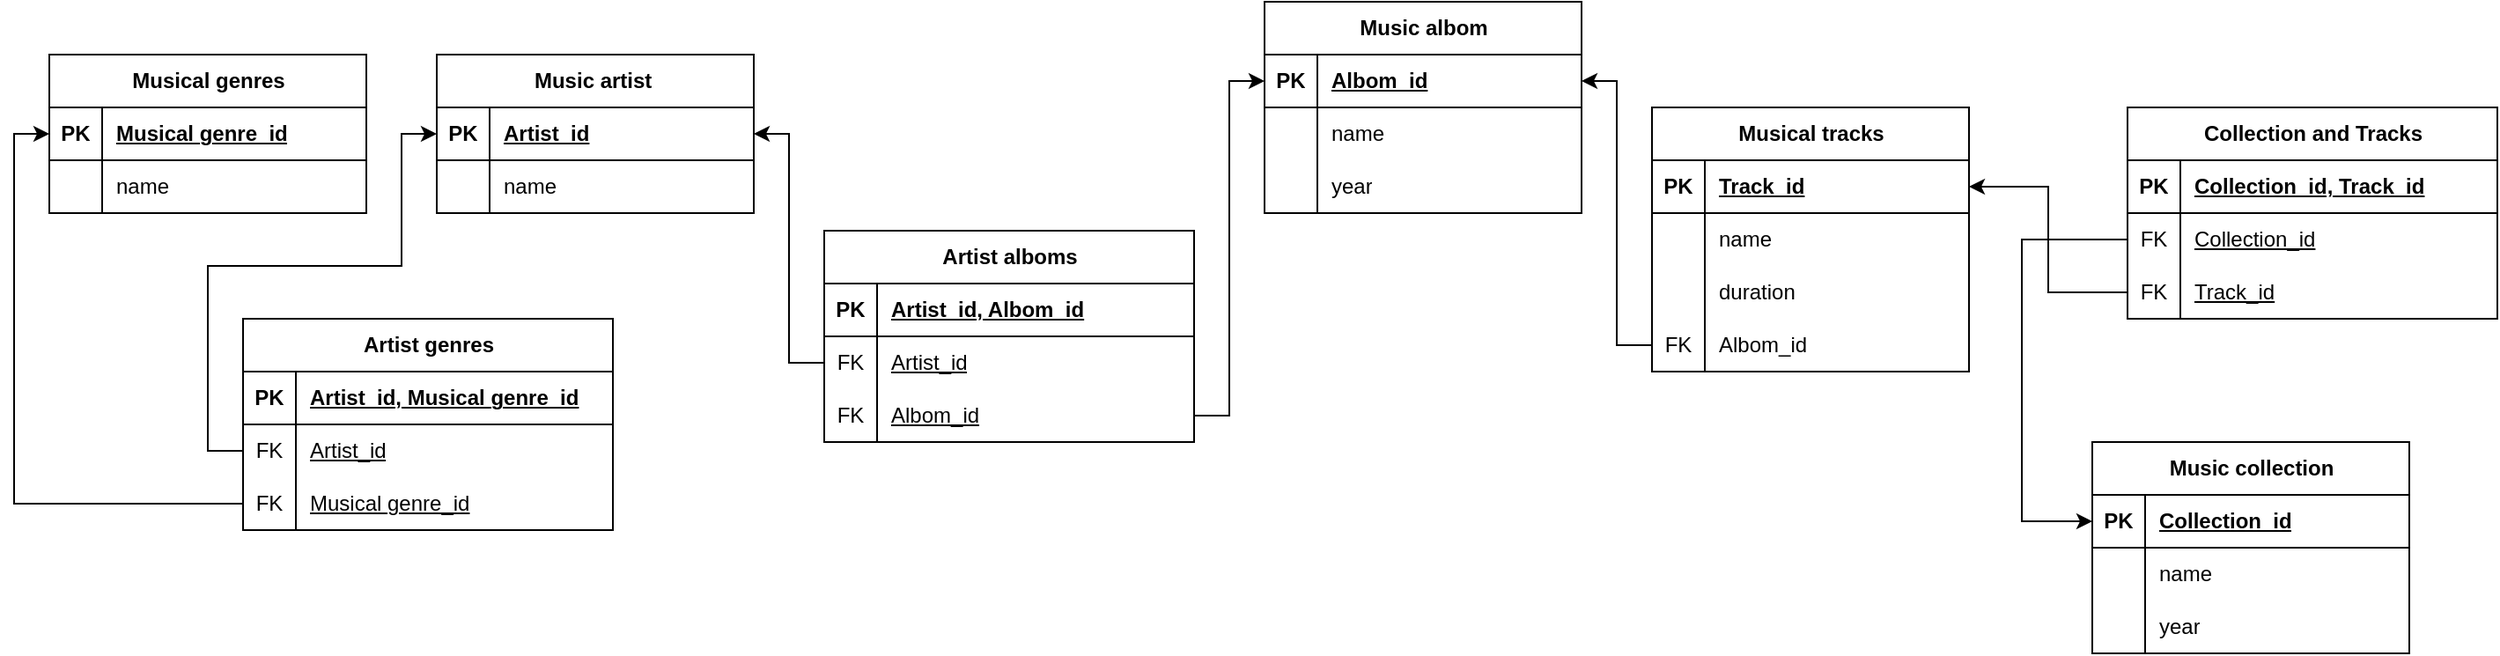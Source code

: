 <mxfile version="28.2.4">
  <diagram name="Страница — 1" id="J0CdkMX2eCWUGwWM1j7i">
    <mxGraphModel dx="1042" dy="516" grid="1" gridSize="10" guides="1" tooltips="1" connect="1" arrows="1" fold="1" page="1" pageScale="1" pageWidth="827" pageHeight="1169" math="0" shadow="0">
      <root>
        <mxCell id="0" />
        <mxCell id="1" parent="0" />
        <mxCell id="WMMz7BJQcc1M2ToLWuXn-1" value="Musical genres" style="shape=table;startSize=30;container=1;collapsible=1;childLayout=tableLayout;fixedRows=1;rowLines=0;fontStyle=1;align=center;resizeLast=1;html=1;" parent="1" vertex="1">
          <mxGeometry x="40" y="60" width="180" height="90" as="geometry" />
        </mxCell>
        <mxCell id="WMMz7BJQcc1M2ToLWuXn-2" value="" style="shape=tableRow;horizontal=0;startSize=0;swimlaneHead=0;swimlaneBody=0;fillColor=none;collapsible=0;dropTarget=0;points=[[0,0.5],[1,0.5]];portConstraint=eastwest;top=0;left=0;right=0;bottom=1;" parent="WMMz7BJQcc1M2ToLWuXn-1" vertex="1">
          <mxGeometry y="30" width="180" height="30" as="geometry" />
        </mxCell>
        <mxCell id="WMMz7BJQcc1M2ToLWuXn-3" value="PK" style="shape=partialRectangle;connectable=0;fillColor=none;top=0;left=0;bottom=0;right=0;fontStyle=1;overflow=hidden;whiteSpace=wrap;html=1;" parent="WMMz7BJQcc1M2ToLWuXn-2" vertex="1">
          <mxGeometry width="30" height="30" as="geometry">
            <mxRectangle width="30" height="30" as="alternateBounds" />
          </mxGeometry>
        </mxCell>
        <mxCell id="WMMz7BJQcc1M2ToLWuXn-4" value="Musical genre_id" style="shape=partialRectangle;connectable=0;fillColor=none;top=0;left=0;bottom=0;right=0;align=left;spacingLeft=6;fontStyle=5;overflow=hidden;whiteSpace=wrap;html=1;" parent="WMMz7BJQcc1M2ToLWuXn-2" vertex="1">
          <mxGeometry x="30" width="150" height="30" as="geometry">
            <mxRectangle width="150" height="30" as="alternateBounds" />
          </mxGeometry>
        </mxCell>
        <mxCell id="WMMz7BJQcc1M2ToLWuXn-5" value="" style="shape=tableRow;horizontal=0;startSize=0;swimlaneHead=0;swimlaneBody=0;fillColor=none;collapsible=0;dropTarget=0;points=[[0,0.5],[1,0.5]];portConstraint=eastwest;top=0;left=0;right=0;bottom=0;" parent="WMMz7BJQcc1M2ToLWuXn-1" vertex="1">
          <mxGeometry y="60" width="180" height="30" as="geometry" />
        </mxCell>
        <mxCell id="WMMz7BJQcc1M2ToLWuXn-6" value="" style="shape=partialRectangle;connectable=0;fillColor=none;top=0;left=0;bottom=0;right=0;editable=1;overflow=hidden;whiteSpace=wrap;html=1;" parent="WMMz7BJQcc1M2ToLWuXn-5" vertex="1">
          <mxGeometry width="30" height="30" as="geometry">
            <mxRectangle width="30" height="30" as="alternateBounds" />
          </mxGeometry>
        </mxCell>
        <mxCell id="WMMz7BJQcc1M2ToLWuXn-7" value="name" style="shape=partialRectangle;connectable=0;fillColor=none;top=0;left=0;bottom=0;right=0;align=left;spacingLeft=6;overflow=hidden;whiteSpace=wrap;html=1;" parent="WMMz7BJQcc1M2ToLWuXn-5" vertex="1">
          <mxGeometry x="30" width="150" height="30" as="geometry">
            <mxRectangle width="150" height="30" as="alternateBounds" />
          </mxGeometry>
        </mxCell>
        <mxCell id="WMMz7BJQcc1M2ToLWuXn-14" value="Music artist&amp;nbsp;" style="shape=table;startSize=30;container=1;collapsible=1;childLayout=tableLayout;fixedRows=1;rowLines=0;fontStyle=1;align=center;resizeLast=1;html=1;" parent="1" vertex="1">
          <mxGeometry x="260" y="60" width="180" height="90" as="geometry" />
        </mxCell>
        <mxCell id="WMMz7BJQcc1M2ToLWuXn-15" value="" style="shape=tableRow;horizontal=0;startSize=0;swimlaneHead=0;swimlaneBody=0;fillColor=none;collapsible=0;dropTarget=0;points=[[0,0.5],[1,0.5]];portConstraint=eastwest;top=0;left=0;right=0;bottom=1;" parent="WMMz7BJQcc1M2ToLWuXn-14" vertex="1">
          <mxGeometry y="30" width="180" height="30" as="geometry" />
        </mxCell>
        <mxCell id="WMMz7BJQcc1M2ToLWuXn-16" value="PK" style="shape=partialRectangle;connectable=0;fillColor=none;top=0;left=0;bottom=0;right=0;fontStyle=1;overflow=hidden;whiteSpace=wrap;html=1;" parent="WMMz7BJQcc1M2ToLWuXn-15" vertex="1">
          <mxGeometry width="30" height="30" as="geometry">
            <mxRectangle width="30" height="30" as="alternateBounds" />
          </mxGeometry>
        </mxCell>
        <mxCell id="WMMz7BJQcc1M2ToLWuXn-17" value="Artist_id" style="shape=partialRectangle;connectable=0;fillColor=none;top=0;left=0;bottom=0;right=0;align=left;spacingLeft=6;fontStyle=5;overflow=hidden;whiteSpace=wrap;html=1;" parent="WMMz7BJQcc1M2ToLWuXn-15" vertex="1">
          <mxGeometry x="30" width="150" height="30" as="geometry">
            <mxRectangle width="150" height="30" as="alternateBounds" />
          </mxGeometry>
        </mxCell>
        <mxCell id="WMMz7BJQcc1M2ToLWuXn-18" value="" style="shape=tableRow;horizontal=0;startSize=0;swimlaneHead=0;swimlaneBody=0;fillColor=none;collapsible=0;dropTarget=0;points=[[0,0.5],[1,0.5]];portConstraint=eastwest;top=0;left=0;right=0;bottom=0;" parent="WMMz7BJQcc1M2ToLWuXn-14" vertex="1">
          <mxGeometry y="60" width="180" height="30" as="geometry" />
        </mxCell>
        <mxCell id="WMMz7BJQcc1M2ToLWuXn-19" value="" style="shape=partialRectangle;connectable=0;fillColor=none;top=0;left=0;bottom=0;right=0;editable=1;overflow=hidden;whiteSpace=wrap;html=1;" parent="WMMz7BJQcc1M2ToLWuXn-18" vertex="1">
          <mxGeometry width="30" height="30" as="geometry">
            <mxRectangle width="30" height="30" as="alternateBounds" />
          </mxGeometry>
        </mxCell>
        <mxCell id="WMMz7BJQcc1M2ToLWuXn-20" value="name" style="shape=partialRectangle;connectable=0;fillColor=none;top=0;left=0;bottom=0;right=0;align=left;spacingLeft=6;overflow=hidden;whiteSpace=wrap;html=1;" parent="WMMz7BJQcc1M2ToLWuXn-18" vertex="1">
          <mxGeometry x="30" width="150" height="30" as="geometry">
            <mxRectangle width="150" height="30" as="alternateBounds" />
          </mxGeometry>
        </mxCell>
        <mxCell id="WMMz7BJQcc1M2ToLWuXn-45" value="Music albom" style="shape=table;startSize=30;container=1;collapsible=1;childLayout=tableLayout;fixedRows=1;rowLines=0;fontStyle=1;align=center;resizeLast=1;html=1;" parent="1" vertex="1">
          <mxGeometry x="730" y="30" width="180" height="120" as="geometry" />
        </mxCell>
        <mxCell id="WMMz7BJQcc1M2ToLWuXn-46" value="" style="shape=tableRow;horizontal=0;startSize=0;swimlaneHead=0;swimlaneBody=0;fillColor=none;collapsible=0;dropTarget=0;points=[[0,0.5],[1,0.5]];portConstraint=eastwest;top=0;left=0;right=0;bottom=1;" parent="WMMz7BJQcc1M2ToLWuXn-45" vertex="1">
          <mxGeometry y="30" width="180" height="30" as="geometry" />
        </mxCell>
        <mxCell id="WMMz7BJQcc1M2ToLWuXn-47" value="PK" style="shape=partialRectangle;connectable=0;fillColor=none;top=0;left=0;bottom=0;right=0;fontStyle=1;overflow=hidden;whiteSpace=wrap;html=1;" parent="WMMz7BJQcc1M2ToLWuXn-46" vertex="1">
          <mxGeometry width="30" height="30" as="geometry">
            <mxRectangle width="30" height="30" as="alternateBounds" />
          </mxGeometry>
        </mxCell>
        <mxCell id="WMMz7BJQcc1M2ToLWuXn-48" value="Albom_id" style="shape=partialRectangle;connectable=0;fillColor=none;top=0;left=0;bottom=0;right=0;align=left;spacingLeft=6;fontStyle=5;overflow=hidden;whiteSpace=wrap;html=1;" parent="WMMz7BJQcc1M2ToLWuXn-46" vertex="1">
          <mxGeometry x="30" width="150" height="30" as="geometry">
            <mxRectangle width="150" height="30" as="alternateBounds" />
          </mxGeometry>
        </mxCell>
        <mxCell id="WMMz7BJQcc1M2ToLWuXn-49" value="" style="shape=tableRow;horizontal=0;startSize=0;swimlaneHead=0;swimlaneBody=0;fillColor=none;collapsible=0;dropTarget=0;points=[[0,0.5],[1,0.5]];portConstraint=eastwest;top=0;left=0;right=0;bottom=0;" parent="WMMz7BJQcc1M2ToLWuXn-45" vertex="1">
          <mxGeometry y="60" width="180" height="30" as="geometry" />
        </mxCell>
        <mxCell id="WMMz7BJQcc1M2ToLWuXn-50" value="" style="shape=partialRectangle;connectable=0;fillColor=none;top=0;left=0;bottom=0;right=0;editable=1;overflow=hidden;whiteSpace=wrap;html=1;" parent="WMMz7BJQcc1M2ToLWuXn-49" vertex="1">
          <mxGeometry width="30" height="30" as="geometry">
            <mxRectangle width="30" height="30" as="alternateBounds" />
          </mxGeometry>
        </mxCell>
        <mxCell id="WMMz7BJQcc1M2ToLWuXn-51" value="name" style="shape=partialRectangle;connectable=0;fillColor=none;top=0;left=0;bottom=0;right=0;align=left;spacingLeft=6;overflow=hidden;whiteSpace=wrap;html=1;" parent="WMMz7BJQcc1M2ToLWuXn-49" vertex="1">
          <mxGeometry x="30" width="150" height="30" as="geometry">
            <mxRectangle width="150" height="30" as="alternateBounds" />
          </mxGeometry>
        </mxCell>
        <mxCell id="WMMz7BJQcc1M2ToLWuXn-52" value="" style="shape=tableRow;horizontal=0;startSize=0;swimlaneHead=0;swimlaneBody=0;fillColor=none;collapsible=0;dropTarget=0;points=[[0,0.5],[1,0.5]];portConstraint=eastwest;top=0;left=0;right=0;bottom=0;" parent="WMMz7BJQcc1M2ToLWuXn-45" vertex="1">
          <mxGeometry y="90" width="180" height="30" as="geometry" />
        </mxCell>
        <mxCell id="WMMz7BJQcc1M2ToLWuXn-53" value="" style="shape=partialRectangle;connectable=0;fillColor=none;top=0;left=0;bottom=0;right=0;editable=1;overflow=hidden;whiteSpace=wrap;html=1;" parent="WMMz7BJQcc1M2ToLWuXn-52" vertex="1">
          <mxGeometry width="30" height="30" as="geometry">
            <mxRectangle width="30" height="30" as="alternateBounds" />
          </mxGeometry>
        </mxCell>
        <mxCell id="WMMz7BJQcc1M2ToLWuXn-54" value="year" style="shape=partialRectangle;connectable=0;fillColor=none;top=0;left=0;bottom=0;right=0;align=left;spacingLeft=6;overflow=hidden;whiteSpace=wrap;html=1;" parent="WMMz7BJQcc1M2ToLWuXn-52" vertex="1">
          <mxGeometry x="30" width="150" height="30" as="geometry">
            <mxRectangle width="150" height="30" as="alternateBounds" />
          </mxGeometry>
        </mxCell>
        <mxCell id="WMMz7BJQcc1M2ToLWuXn-61" value="Musical tracks" style="shape=table;startSize=30;container=1;collapsible=1;childLayout=tableLayout;fixedRows=1;rowLines=0;fontStyle=1;align=center;resizeLast=1;html=1;" parent="1" vertex="1">
          <mxGeometry x="950" y="90" width="180" height="150" as="geometry" />
        </mxCell>
        <mxCell id="WMMz7BJQcc1M2ToLWuXn-62" value="" style="shape=tableRow;horizontal=0;startSize=0;swimlaneHead=0;swimlaneBody=0;fillColor=none;collapsible=0;dropTarget=0;points=[[0,0.5],[1,0.5]];portConstraint=eastwest;top=0;left=0;right=0;bottom=1;" parent="WMMz7BJQcc1M2ToLWuXn-61" vertex="1">
          <mxGeometry y="30" width="180" height="30" as="geometry" />
        </mxCell>
        <mxCell id="WMMz7BJQcc1M2ToLWuXn-63" value="PK" style="shape=partialRectangle;connectable=0;fillColor=none;top=0;left=0;bottom=0;right=0;fontStyle=1;overflow=hidden;whiteSpace=wrap;html=1;" parent="WMMz7BJQcc1M2ToLWuXn-62" vertex="1">
          <mxGeometry width="30" height="30" as="geometry">
            <mxRectangle width="30" height="30" as="alternateBounds" />
          </mxGeometry>
        </mxCell>
        <mxCell id="WMMz7BJQcc1M2ToLWuXn-64" value="Track_id" style="shape=partialRectangle;connectable=0;fillColor=none;top=0;left=0;bottom=0;right=0;align=left;spacingLeft=6;fontStyle=5;overflow=hidden;whiteSpace=wrap;html=1;" parent="WMMz7BJQcc1M2ToLWuXn-62" vertex="1">
          <mxGeometry x="30" width="150" height="30" as="geometry">
            <mxRectangle width="150" height="30" as="alternateBounds" />
          </mxGeometry>
        </mxCell>
        <mxCell id="WMMz7BJQcc1M2ToLWuXn-65" value="" style="shape=tableRow;horizontal=0;startSize=0;swimlaneHead=0;swimlaneBody=0;fillColor=none;collapsible=0;dropTarget=0;points=[[0,0.5],[1,0.5]];portConstraint=eastwest;top=0;left=0;right=0;bottom=0;" parent="WMMz7BJQcc1M2ToLWuXn-61" vertex="1">
          <mxGeometry y="60" width="180" height="30" as="geometry" />
        </mxCell>
        <mxCell id="WMMz7BJQcc1M2ToLWuXn-66" value="" style="shape=partialRectangle;connectable=0;fillColor=none;top=0;left=0;bottom=0;right=0;editable=1;overflow=hidden;whiteSpace=wrap;html=1;" parent="WMMz7BJQcc1M2ToLWuXn-65" vertex="1">
          <mxGeometry width="30" height="30" as="geometry">
            <mxRectangle width="30" height="30" as="alternateBounds" />
          </mxGeometry>
        </mxCell>
        <mxCell id="WMMz7BJQcc1M2ToLWuXn-67" value="name" style="shape=partialRectangle;connectable=0;fillColor=none;top=0;left=0;bottom=0;right=0;align=left;spacingLeft=6;overflow=hidden;whiteSpace=wrap;html=1;" parent="WMMz7BJQcc1M2ToLWuXn-65" vertex="1">
          <mxGeometry x="30" width="150" height="30" as="geometry">
            <mxRectangle width="150" height="30" as="alternateBounds" />
          </mxGeometry>
        </mxCell>
        <mxCell id="WMMz7BJQcc1M2ToLWuXn-68" value="" style="shape=tableRow;horizontal=0;startSize=0;swimlaneHead=0;swimlaneBody=0;fillColor=none;collapsible=0;dropTarget=0;points=[[0,0.5],[1,0.5]];portConstraint=eastwest;top=0;left=0;right=0;bottom=0;" parent="WMMz7BJQcc1M2ToLWuXn-61" vertex="1">
          <mxGeometry y="90" width="180" height="30" as="geometry" />
        </mxCell>
        <mxCell id="WMMz7BJQcc1M2ToLWuXn-69" value="" style="shape=partialRectangle;connectable=0;fillColor=none;top=0;left=0;bottom=0;right=0;editable=1;overflow=hidden;whiteSpace=wrap;html=1;" parent="WMMz7BJQcc1M2ToLWuXn-68" vertex="1">
          <mxGeometry width="30" height="30" as="geometry">
            <mxRectangle width="30" height="30" as="alternateBounds" />
          </mxGeometry>
        </mxCell>
        <mxCell id="WMMz7BJQcc1M2ToLWuXn-70" value="duration" style="shape=partialRectangle;connectable=0;fillColor=none;top=0;left=0;bottom=0;right=0;align=left;spacingLeft=6;overflow=hidden;whiteSpace=wrap;html=1;" parent="WMMz7BJQcc1M2ToLWuXn-68" vertex="1">
          <mxGeometry x="30" width="150" height="30" as="geometry">
            <mxRectangle width="150" height="30" as="alternateBounds" />
          </mxGeometry>
        </mxCell>
        <mxCell id="WMMz7BJQcc1M2ToLWuXn-71" value="" style="shape=tableRow;horizontal=0;startSize=0;swimlaneHead=0;swimlaneBody=0;fillColor=none;collapsible=0;dropTarget=0;points=[[0,0.5],[1,0.5]];portConstraint=eastwest;top=0;left=0;right=0;bottom=0;" parent="WMMz7BJQcc1M2ToLWuXn-61" vertex="1">
          <mxGeometry y="120" width="180" height="30" as="geometry" />
        </mxCell>
        <mxCell id="WMMz7BJQcc1M2ToLWuXn-72" value="FK" style="shape=partialRectangle;connectable=0;fillColor=none;top=0;left=0;bottom=0;right=0;editable=1;overflow=hidden;whiteSpace=wrap;html=1;" parent="WMMz7BJQcc1M2ToLWuXn-71" vertex="1">
          <mxGeometry width="30" height="30" as="geometry">
            <mxRectangle width="30" height="30" as="alternateBounds" />
          </mxGeometry>
        </mxCell>
        <mxCell id="WMMz7BJQcc1M2ToLWuXn-73" value="Albom_id" style="shape=partialRectangle;connectable=0;fillColor=none;top=0;left=0;bottom=0;right=0;align=left;spacingLeft=6;overflow=hidden;whiteSpace=wrap;html=1;" parent="WMMz7BJQcc1M2ToLWuXn-71" vertex="1">
          <mxGeometry x="30" width="150" height="30" as="geometry">
            <mxRectangle width="150" height="30" as="alternateBounds" />
          </mxGeometry>
        </mxCell>
        <mxCell id="WMMz7BJQcc1M2ToLWuXn-83" style="edgeStyle=orthogonalEdgeStyle;rounded=0;orthogonalLoop=1;jettySize=auto;html=1;exitX=0;exitY=0.5;exitDx=0;exitDy=0;entryX=1;entryY=0.5;entryDx=0;entryDy=0;" parent="1" source="WMMz7BJQcc1M2ToLWuXn-71" target="WMMz7BJQcc1M2ToLWuXn-46" edge="1">
          <mxGeometry relative="1" as="geometry" />
        </mxCell>
        <mxCell id="YCP1k9s5EYzGkZHAqQqY-1" value="Music collection" style="shape=table;startSize=30;container=1;collapsible=1;childLayout=tableLayout;fixedRows=1;rowLines=0;fontStyle=1;align=center;resizeLast=1;html=1;" parent="1" vertex="1">
          <mxGeometry x="1200" y="280" width="180" height="120" as="geometry">
            <mxRectangle x="480" y="300" width="130" height="30" as="alternateBounds" />
          </mxGeometry>
        </mxCell>
        <mxCell id="YCP1k9s5EYzGkZHAqQqY-2" value="" style="shape=tableRow;horizontal=0;startSize=0;swimlaneHead=0;swimlaneBody=0;fillColor=none;collapsible=0;dropTarget=0;points=[[0,0.5],[1,0.5]];portConstraint=eastwest;top=0;left=0;right=0;bottom=1;" parent="YCP1k9s5EYzGkZHAqQqY-1" vertex="1">
          <mxGeometry y="30" width="180" height="30" as="geometry" />
        </mxCell>
        <mxCell id="YCP1k9s5EYzGkZHAqQqY-3" value="PK" style="shape=partialRectangle;connectable=0;fillColor=none;top=0;left=0;bottom=0;right=0;fontStyle=1;overflow=hidden;whiteSpace=wrap;html=1;" parent="YCP1k9s5EYzGkZHAqQqY-2" vertex="1">
          <mxGeometry width="30" height="30" as="geometry">
            <mxRectangle width="30" height="30" as="alternateBounds" />
          </mxGeometry>
        </mxCell>
        <mxCell id="YCP1k9s5EYzGkZHAqQqY-4" value="Collection_id" style="shape=partialRectangle;connectable=0;fillColor=none;top=0;left=0;bottom=0;right=0;align=left;spacingLeft=6;fontStyle=5;overflow=hidden;whiteSpace=wrap;html=1;" parent="YCP1k9s5EYzGkZHAqQqY-2" vertex="1">
          <mxGeometry x="30" width="150" height="30" as="geometry">
            <mxRectangle width="150" height="30" as="alternateBounds" />
          </mxGeometry>
        </mxCell>
        <mxCell id="YCP1k9s5EYzGkZHAqQqY-5" value="" style="shape=tableRow;horizontal=0;startSize=0;swimlaneHead=0;swimlaneBody=0;fillColor=none;collapsible=0;dropTarget=0;points=[[0,0.5],[1,0.5]];portConstraint=eastwest;top=0;left=0;right=0;bottom=0;" parent="YCP1k9s5EYzGkZHAqQqY-1" vertex="1">
          <mxGeometry y="60" width="180" height="30" as="geometry" />
        </mxCell>
        <mxCell id="YCP1k9s5EYzGkZHAqQqY-6" value="" style="shape=partialRectangle;connectable=0;fillColor=none;top=0;left=0;bottom=0;right=0;editable=1;overflow=hidden;whiteSpace=wrap;html=1;" parent="YCP1k9s5EYzGkZHAqQqY-5" vertex="1">
          <mxGeometry width="30" height="30" as="geometry">
            <mxRectangle width="30" height="30" as="alternateBounds" />
          </mxGeometry>
        </mxCell>
        <mxCell id="YCP1k9s5EYzGkZHAqQqY-7" value="name" style="shape=partialRectangle;connectable=0;fillColor=none;top=0;left=0;bottom=0;right=0;align=left;spacingLeft=6;overflow=hidden;whiteSpace=wrap;html=1;" parent="YCP1k9s5EYzGkZHAqQqY-5" vertex="1">
          <mxGeometry x="30" width="150" height="30" as="geometry">
            <mxRectangle width="150" height="30" as="alternateBounds" />
          </mxGeometry>
        </mxCell>
        <mxCell id="YCP1k9s5EYzGkZHAqQqY-8" value="" style="shape=tableRow;horizontal=0;startSize=0;swimlaneHead=0;swimlaneBody=0;fillColor=none;collapsible=0;dropTarget=0;points=[[0,0.5],[1,0.5]];portConstraint=eastwest;top=0;left=0;right=0;bottom=0;" parent="YCP1k9s5EYzGkZHAqQqY-1" vertex="1">
          <mxGeometry y="90" width="180" height="30" as="geometry" />
        </mxCell>
        <mxCell id="YCP1k9s5EYzGkZHAqQqY-9" value="" style="shape=partialRectangle;connectable=0;fillColor=none;top=0;left=0;bottom=0;right=0;editable=1;overflow=hidden;whiteSpace=wrap;html=1;" parent="YCP1k9s5EYzGkZHAqQqY-8" vertex="1">
          <mxGeometry width="30" height="30" as="geometry">
            <mxRectangle width="30" height="30" as="alternateBounds" />
          </mxGeometry>
        </mxCell>
        <mxCell id="YCP1k9s5EYzGkZHAqQqY-10" value="year" style="shape=partialRectangle;connectable=0;fillColor=none;top=0;left=0;bottom=0;right=0;align=left;spacingLeft=6;overflow=hidden;whiteSpace=wrap;html=1;" parent="YCP1k9s5EYzGkZHAqQqY-8" vertex="1">
          <mxGeometry x="30" width="150" height="30" as="geometry">
            <mxRectangle width="150" height="30" as="alternateBounds" />
          </mxGeometry>
        </mxCell>
        <mxCell id="YCP1k9s5EYzGkZHAqQqY-27" value="Artist genres" style="shape=table;startSize=30;container=1;collapsible=1;childLayout=tableLayout;fixedRows=1;rowLines=0;fontStyle=1;align=center;resizeLast=1;html=1;" parent="1" vertex="1">
          <mxGeometry x="150" y="210" width="210" height="120" as="geometry" />
        </mxCell>
        <mxCell id="YCP1k9s5EYzGkZHAqQqY-28" value="" style="shape=tableRow;horizontal=0;startSize=0;swimlaneHead=0;swimlaneBody=0;fillColor=none;collapsible=0;dropTarget=0;points=[[0,0.5],[1,0.5]];portConstraint=eastwest;top=0;left=0;right=0;bottom=1;" parent="YCP1k9s5EYzGkZHAqQqY-27" vertex="1">
          <mxGeometry y="30" width="210" height="30" as="geometry" />
        </mxCell>
        <mxCell id="YCP1k9s5EYzGkZHAqQqY-29" value="PK" style="shape=partialRectangle;connectable=0;fillColor=none;top=0;left=0;bottom=0;right=0;fontStyle=1;overflow=hidden;whiteSpace=wrap;html=1;" parent="YCP1k9s5EYzGkZHAqQqY-28" vertex="1">
          <mxGeometry width="30" height="30" as="geometry">
            <mxRectangle width="30" height="30" as="alternateBounds" />
          </mxGeometry>
        </mxCell>
        <mxCell id="YCP1k9s5EYzGkZHAqQqY-30" value="Artist_id, Musical genre_id" style="shape=partialRectangle;connectable=0;fillColor=none;top=0;left=0;bottom=0;right=0;align=left;spacingLeft=6;fontStyle=5;overflow=hidden;whiteSpace=wrap;html=1;" parent="YCP1k9s5EYzGkZHAqQqY-28" vertex="1">
          <mxGeometry x="30" width="180" height="30" as="geometry">
            <mxRectangle width="180" height="30" as="alternateBounds" />
          </mxGeometry>
        </mxCell>
        <mxCell id="YCP1k9s5EYzGkZHAqQqY-31" value="" style="shape=tableRow;horizontal=0;startSize=0;swimlaneHead=0;swimlaneBody=0;fillColor=none;collapsible=0;dropTarget=0;points=[[0,0.5],[1,0.5]];portConstraint=eastwest;top=0;left=0;right=0;bottom=0;" parent="YCP1k9s5EYzGkZHAqQqY-27" vertex="1">
          <mxGeometry y="60" width="210" height="30" as="geometry" />
        </mxCell>
        <mxCell id="YCP1k9s5EYzGkZHAqQqY-32" value="FK" style="shape=partialRectangle;connectable=0;fillColor=none;top=0;left=0;bottom=0;right=0;editable=1;overflow=hidden;whiteSpace=wrap;html=1;" parent="YCP1k9s5EYzGkZHAqQqY-31" vertex="1">
          <mxGeometry width="30" height="30" as="geometry">
            <mxRectangle width="30" height="30" as="alternateBounds" />
          </mxGeometry>
        </mxCell>
        <mxCell id="YCP1k9s5EYzGkZHAqQqY-33" value="&lt;span style=&quot;text-decoration-line: underline;&quot;&gt;Artist_id&lt;/span&gt;" style="shape=partialRectangle;connectable=0;fillColor=none;top=0;left=0;bottom=0;right=0;align=left;spacingLeft=6;overflow=hidden;whiteSpace=wrap;html=1;" parent="YCP1k9s5EYzGkZHAqQqY-31" vertex="1">
          <mxGeometry x="30" width="180" height="30" as="geometry">
            <mxRectangle width="180" height="30" as="alternateBounds" />
          </mxGeometry>
        </mxCell>
        <mxCell id="YCP1k9s5EYzGkZHAqQqY-34" style="shape=tableRow;horizontal=0;startSize=0;swimlaneHead=0;swimlaneBody=0;fillColor=none;collapsible=0;dropTarget=0;points=[[0,0.5],[1,0.5]];portConstraint=eastwest;top=0;left=0;right=0;bottom=0;" parent="YCP1k9s5EYzGkZHAqQqY-27" vertex="1">
          <mxGeometry y="90" width="210" height="30" as="geometry" />
        </mxCell>
        <mxCell id="YCP1k9s5EYzGkZHAqQqY-35" value="FK" style="shape=partialRectangle;connectable=0;fillColor=none;top=0;left=0;bottom=0;right=0;editable=1;overflow=hidden;whiteSpace=wrap;html=1;" parent="YCP1k9s5EYzGkZHAqQqY-34" vertex="1">
          <mxGeometry width="30" height="30" as="geometry">
            <mxRectangle width="30" height="30" as="alternateBounds" />
          </mxGeometry>
        </mxCell>
        <mxCell id="YCP1k9s5EYzGkZHAqQqY-36" value="&lt;span style=&quot;text-decoration-line: underline;&quot;&gt;Musical genre_id&lt;/span&gt;" style="shape=partialRectangle;connectable=0;fillColor=none;top=0;left=0;bottom=0;right=0;align=left;spacingLeft=6;overflow=hidden;whiteSpace=wrap;html=1;" parent="YCP1k9s5EYzGkZHAqQqY-34" vertex="1">
          <mxGeometry x="30" width="180" height="30" as="geometry">
            <mxRectangle width="180" height="30" as="alternateBounds" />
          </mxGeometry>
        </mxCell>
        <mxCell id="YCP1k9s5EYzGkZHAqQqY-39" style="edgeStyle=orthogonalEdgeStyle;rounded=0;orthogonalLoop=1;jettySize=auto;html=1;exitX=0;exitY=0.5;exitDx=0;exitDy=0;entryX=0;entryY=0.5;entryDx=0;entryDy=0;" parent="1" source="YCP1k9s5EYzGkZHAqQqY-31" target="WMMz7BJQcc1M2ToLWuXn-15" edge="1">
          <mxGeometry relative="1" as="geometry">
            <Array as="points">
              <mxPoint x="130" y="285" />
              <mxPoint x="130" y="180" />
              <mxPoint x="240" y="180" />
              <mxPoint x="240" y="105" />
            </Array>
          </mxGeometry>
        </mxCell>
        <mxCell id="YCP1k9s5EYzGkZHAqQqY-40" style="edgeStyle=orthogonalEdgeStyle;rounded=0;orthogonalLoop=1;jettySize=auto;html=1;exitX=0;exitY=0.5;exitDx=0;exitDy=0;entryX=0;entryY=0.5;entryDx=0;entryDy=0;" parent="1" source="YCP1k9s5EYzGkZHAqQqY-34" target="WMMz7BJQcc1M2ToLWuXn-2" edge="1">
          <mxGeometry relative="1" as="geometry" />
        </mxCell>
        <mxCell id="YCP1k9s5EYzGkZHAqQqY-42" value="Artist alboms" style="shape=table;startSize=30;container=1;collapsible=1;childLayout=tableLayout;fixedRows=1;rowLines=0;fontStyle=1;align=center;resizeLast=1;html=1;" parent="1" vertex="1">
          <mxGeometry x="480" y="160" width="210" height="120" as="geometry" />
        </mxCell>
        <mxCell id="YCP1k9s5EYzGkZHAqQqY-43" value="" style="shape=tableRow;horizontal=0;startSize=0;swimlaneHead=0;swimlaneBody=0;fillColor=none;collapsible=0;dropTarget=0;points=[[0,0.5],[1,0.5]];portConstraint=eastwest;top=0;left=0;right=0;bottom=1;" parent="YCP1k9s5EYzGkZHAqQqY-42" vertex="1">
          <mxGeometry y="30" width="210" height="30" as="geometry" />
        </mxCell>
        <mxCell id="YCP1k9s5EYzGkZHAqQqY-44" value="PK" style="shape=partialRectangle;connectable=0;fillColor=none;top=0;left=0;bottom=0;right=0;fontStyle=1;overflow=hidden;whiteSpace=wrap;html=1;" parent="YCP1k9s5EYzGkZHAqQqY-43" vertex="1">
          <mxGeometry width="30" height="30" as="geometry">
            <mxRectangle width="30" height="30" as="alternateBounds" />
          </mxGeometry>
        </mxCell>
        <mxCell id="YCP1k9s5EYzGkZHAqQqY-45" value="Artist_id, Albom_id" style="shape=partialRectangle;connectable=0;fillColor=none;top=0;left=0;bottom=0;right=0;align=left;spacingLeft=6;fontStyle=5;overflow=hidden;whiteSpace=wrap;html=1;" parent="YCP1k9s5EYzGkZHAqQqY-43" vertex="1">
          <mxGeometry x="30" width="180" height="30" as="geometry">
            <mxRectangle width="180" height="30" as="alternateBounds" />
          </mxGeometry>
        </mxCell>
        <mxCell id="YCP1k9s5EYzGkZHAqQqY-46" value="" style="shape=tableRow;horizontal=0;startSize=0;swimlaneHead=0;swimlaneBody=0;fillColor=none;collapsible=0;dropTarget=0;points=[[0,0.5],[1,0.5]];portConstraint=eastwest;top=0;left=0;right=0;bottom=0;" parent="YCP1k9s5EYzGkZHAqQqY-42" vertex="1">
          <mxGeometry y="60" width="210" height="30" as="geometry" />
        </mxCell>
        <mxCell id="YCP1k9s5EYzGkZHAqQqY-47" value="FK" style="shape=partialRectangle;connectable=0;fillColor=none;top=0;left=0;bottom=0;right=0;editable=1;overflow=hidden;whiteSpace=wrap;html=1;" parent="YCP1k9s5EYzGkZHAqQqY-46" vertex="1">
          <mxGeometry width="30" height="30" as="geometry">
            <mxRectangle width="30" height="30" as="alternateBounds" />
          </mxGeometry>
        </mxCell>
        <mxCell id="YCP1k9s5EYzGkZHAqQqY-48" value="&lt;span style=&quot;text-decoration-line: underline;&quot;&gt;Artist_id&lt;/span&gt;" style="shape=partialRectangle;connectable=0;fillColor=none;top=0;left=0;bottom=0;right=0;align=left;spacingLeft=6;overflow=hidden;whiteSpace=wrap;html=1;" parent="YCP1k9s5EYzGkZHAqQqY-46" vertex="1">
          <mxGeometry x="30" width="180" height="30" as="geometry">
            <mxRectangle width="180" height="30" as="alternateBounds" />
          </mxGeometry>
        </mxCell>
        <mxCell id="YCP1k9s5EYzGkZHAqQqY-49" style="shape=tableRow;horizontal=0;startSize=0;swimlaneHead=0;swimlaneBody=0;fillColor=none;collapsible=0;dropTarget=0;points=[[0,0.5],[1,0.5]];portConstraint=eastwest;top=0;left=0;right=0;bottom=0;" parent="YCP1k9s5EYzGkZHAqQqY-42" vertex="1">
          <mxGeometry y="90" width="210" height="30" as="geometry" />
        </mxCell>
        <mxCell id="YCP1k9s5EYzGkZHAqQqY-50" value="FK" style="shape=partialRectangle;connectable=0;fillColor=none;top=0;left=0;bottom=0;right=0;editable=1;overflow=hidden;whiteSpace=wrap;html=1;" parent="YCP1k9s5EYzGkZHAqQqY-49" vertex="1">
          <mxGeometry width="30" height="30" as="geometry">
            <mxRectangle width="30" height="30" as="alternateBounds" />
          </mxGeometry>
        </mxCell>
        <mxCell id="YCP1k9s5EYzGkZHAqQqY-51" value="&lt;span style=&quot;text-decoration-line: underline;&quot;&gt;Albom_id&lt;/span&gt;" style="shape=partialRectangle;connectable=0;fillColor=none;top=0;left=0;bottom=0;right=0;align=left;spacingLeft=6;overflow=hidden;whiteSpace=wrap;html=1;" parent="YCP1k9s5EYzGkZHAqQqY-49" vertex="1">
          <mxGeometry x="30" width="180" height="30" as="geometry">
            <mxRectangle width="180" height="30" as="alternateBounds" />
          </mxGeometry>
        </mxCell>
        <mxCell id="YCP1k9s5EYzGkZHAqQqY-52" style="edgeStyle=orthogonalEdgeStyle;rounded=0;orthogonalLoop=1;jettySize=auto;html=1;exitX=0;exitY=0.5;exitDx=0;exitDy=0;entryX=1;entryY=0.5;entryDx=0;entryDy=0;" parent="1" source="YCP1k9s5EYzGkZHAqQqY-46" target="WMMz7BJQcc1M2ToLWuXn-15" edge="1">
          <mxGeometry relative="1" as="geometry" />
        </mxCell>
        <mxCell id="YCP1k9s5EYzGkZHAqQqY-53" style="edgeStyle=orthogonalEdgeStyle;rounded=0;orthogonalLoop=1;jettySize=auto;html=1;exitX=0;exitY=0.5;exitDx=0;exitDy=0;entryX=1;entryY=0.5;entryDx=0;entryDy=0;" parent="1" target="WMMz7BJQcc1M2ToLWuXn-62" edge="1">
          <mxGeometry relative="1" as="geometry" />
        </mxCell>
        <mxCell id="YCP1k9s5EYzGkZHAqQqY-55" style="edgeStyle=orthogonalEdgeStyle;rounded=0;orthogonalLoop=1;jettySize=auto;html=1;exitX=1;exitY=0.5;exitDx=0;exitDy=0;entryX=0;entryY=0.5;entryDx=0;entryDy=0;" parent="1" source="YCP1k9s5EYzGkZHAqQqY-49" target="WMMz7BJQcc1M2ToLWuXn-46" edge="1">
          <mxGeometry relative="1" as="geometry" />
        </mxCell>
        <mxCell id="j2QLyBK7o3y30FDwSmeY-24" style="edgeStyle=orthogonalEdgeStyle;rounded=0;orthogonalLoop=1;jettySize=auto;html=1;exitX=1;exitY=0.5;exitDx=0;exitDy=0;entryX=1;entryY=0.5;entryDx=0;entryDy=0;" parent="1" source="WMMz7BJQcc1M2ToLWuXn-71" edge="1">
          <mxGeometry relative="1" as="geometry" />
        </mxCell>
        <mxCell id="c2BaYFqGQY-hQFkept1a-2" value="Collection and Tracks" style="shape=table;startSize=30;container=1;collapsible=1;childLayout=tableLayout;fixedRows=1;rowLines=0;fontStyle=1;align=center;resizeLast=1;html=1;" vertex="1" parent="1">
          <mxGeometry x="1220" y="90" width="210" height="120" as="geometry" />
        </mxCell>
        <mxCell id="c2BaYFqGQY-hQFkept1a-3" value="" style="shape=tableRow;horizontal=0;startSize=0;swimlaneHead=0;swimlaneBody=0;fillColor=none;collapsible=0;dropTarget=0;points=[[0,0.5],[1,0.5]];portConstraint=eastwest;top=0;left=0;right=0;bottom=1;" vertex="1" parent="c2BaYFqGQY-hQFkept1a-2">
          <mxGeometry y="30" width="210" height="30" as="geometry" />
        </mxCell>
        <mxCell id="c2BaYFqGQY-hQFkept1a-4" value="PK" style="shape=partialRectangle;connectable=0;fillColor=none;top=0;left=0;bottom=0;right=0;fontStyle=1;overflow=hidden;whiteSpace=wrap;html=1;" vertex="1" parent="c2BaYFqGQY-hQFkept1a-3">
          <mxGeometry width="30" height="30" as="geometry">
            <mxRectangle width="30" height="30" as="alternateBounds" />
          </mxGeometry>
        </mxCell>
        <mxCell id="c2BaYFqGQY-hQFkept1a-5" value="Collection_id,&amp;nbsp;Track_id" style="shape=partialRectangle;connectable=0;fillColor=none;top=0;left=0;bottom=0;right=0;align=left;spacingLeft=6;fontStyle=5;overflow=hidden;whiteSpace=wrap;html=1;" vertex="1" parent="c2BaYFqGQY-hQFkept1a-3">
          <mxGeometry x="30" width="180" height="30" as="geometry">
            <mxRectangle width="180" height="30" as="alternateBounds" />
          </mxGeometry>
        </mxCell>
        <mxCell id="c2BaYFqGQY-hQFkept1a-6" value="" style="shape=tableRow;horizontal=0;startSize=0;swimlaneHead=0;swimlaneBody=0;fillColor=none;collapsible=0;dropTarget=0;points=[[0,0.5],[1,0.5]];portConstraint=eastwest;top=0;left=0;right=0;bottom=0;" vertex="1" parent="c2BaYFqGQY-hQFkept1a-2">
          <mxGeometry y="60" width="210" height="30" as="geometry" />
        </mxCell>
        <mxCell id="c2BaYFqGQY-hQFkept1a-7" value="FK" style="shape=partialRectangle;connectable=0;fillColor=none;top=0;left=0;bottom=0;right=0;editable=1;overflow=hidden;whiteSpace=wrap;html=1;" vertex="1" parent="c2BaYFqGQY-hQFkept1a-6">
          <mxGeometry width="30" height="30" as="geometry">
            <mxRectangle width="30" height="30" as="alternateBounds" />
          </mxGeometry>
        </mxCell>
        <mxCell id="c2BaYFqGQY-hQFkept1a-8" value="&lt;span style=&quot;text-decoration-line: underline;&quot;&gt;Collection_id&lt;/span&gt;" style="shape=partialRectangle;connectable=0;fillColor=none;top=0;left=0;bottom=0;right=0;align=left;spacingLeft=6;overflow=hidden;whiteSpace=wrap;html=1;" vertex="1" parent="c2BaYFqGQY-hQFkept1a-6">
          <mxGeometry x="30" width="180" height="30" as="geometry">
            <mxRectangle width="180" height="30" as="alternateBounds" />
          </mxGeometry>
        </mxCell>
        <mxCell id="c2BaYFqGQY-hQFkept1a-9" style="shape=tableRow;horizontal=0;startSize=0;swimlaneHead=0;swimlaneBody=0;fillColor=none;collapsible=0;dropTarget=0;points=[[0,0.5],[1,0.5]];portConstraint=eastwest;top=0;left=0;right=0;bottom=0;" vertex="1" parent="c2BaYFqGQY-hQFkept1a-2">
          <mxGeometry y="90" width="210" height="30" as="geometry" />
        </mxCell>
        <mxCell id="c2BaYFqGQY-hQFkept1a-10" value="FK" style="shape=partialRectangle;connectable=0;fillColor=none;top=0;left=0;bottom=0;right=0;editable=1;overflow=hidden;whiteSpace=wrap;html=1;" vertex="1" parent="c2BaYFqGQY-hQFkept1a-9">
          <mxGeometry width="30" height="30" as="geometry">
            <mxRectangle width="30" height="30" as="alternateBounds" />
          </mxGeometry>
        </mxCell>
        <mxCell id="c2BaYFqGQY-hQFkept1a-11" value="&lt;span style=&quot;text-decoration-line: underline;&quot;&gt;Track_id&lt;/span&gt;" style="shape=partialRectangle;connectable=0;fillColor=none;top=0;left=0;bottom=0;right=0;align=left;spacingLeft=6;overflow=hidden;whiteSpace=wrap;html=1;" vertex="1" parent="c2BaYFqGQY-hQFkept1a-9">
          <mxGeometry x="30" width="180" height="30" as="geometry">
            <mxRectangle width="180" height="30" as="alternateBounds" />
          </mxGeometry>
        </mxCell>
        <mxCell id="c2BaYFqGQY-hQFkept1a-12" style="edgeStyle=orthogonalEdgeStyle;rounded=0;orthogonalLoop=1;jettySize=auto;html=1;exitX=0;exitY=0.5;exitDx=0;exitDy=0;entryX=0;entryY=0.5;entryDx=0;entryDy=0;" edge="1" parent="1" source="c2BaYFqGQY-hQFkept1a-6" target="YCP1k9s5EYzGkZHAqQqY-2">
          <mxGeometry relative="1" as="geometry">
            <Array as="points">
              <mxPoint x="1160" y="165" />
              <mxPoint x="1160" y="325" />
            </Array>
          </mxGeometry>
        </mxCell>
        <mxCell id="c2BaYFqGQY-hQFkept1a-13" style="edgeStyle=orthogonalEdgeStyle;rounded=0;orthogonalLoop=1;jettySize=auto;html=1;exitX=0;exitY=0.5;exitDx=0;exitDy=0;entryX=1;entryY=0.5;entryDx=0;entryDy=0;" edge="1" parent="1" source="c2BaYFqGQY-hQFkept1a-9" target="WMMz7BJQcc1M2ToLWuXn-62">
          <mxGeometry relative="1" as="geometry" />
        </mxCell>
      </root>
    </mxGraphModel>
  </diagram>
</mxfile>
